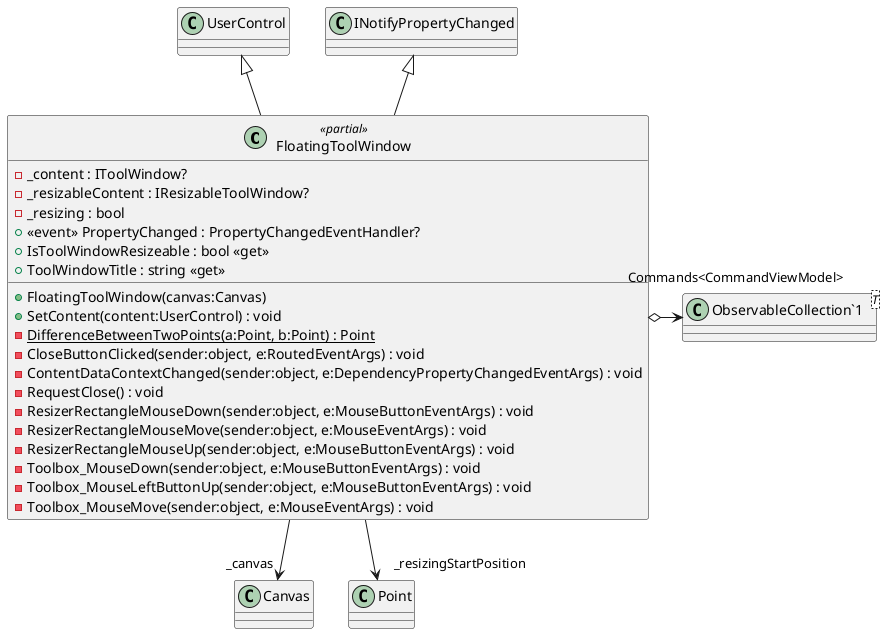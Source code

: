 @startuml
class FloatingToolWindow <<partial>> {
    - _content : IToolWindow?
    - _resizableContent : IResizableToolWindow?
    - _resizing : bool
    + FloatingToolWindow(canvas:Canvas)
    +  <<event>> PropertyChanged : PropertyChangedEventHandler? 
    + IsToolWindowResizeable : bool <<get>>
    + ToolWindowTitle : string <<get>>
    + SetContent(content:UserControl) : void
    - {static} DifferenceBetweenTwoPoints(a:Point, b:Point) : Point
    - CloseButtonClicked(sender:object, e:RoutedEventArgs) : void
    - ContentDataContextChanged(sender:object, e:DependencyPropertyChangedEventArgs) : void
    - RequestClose() : void
    - ResizerRectangleMouseDown(sender:object, e:MouseButtonEventArgs) : void
    - ResizerRectangleMouseMove(sender:object, e:MouseEventArgs) : void
    - ResizerRectangleMouseUp(sender:object, e:MouseButtonEventArgs) : void
    - Toolbox_MouseDown(sender:object, e:MouseButtonEventArgs) : void
    - Toolbox_MouseLeftButtonUp(sender:object, e:MouseButtonEventArgs) : void
    - Toolbox_MouseMove(sender:object, e:MouseEventArgs) : void
}
class "ObservableCollection`1"<T> {
}
UserControl <|-- FloatingToolWindow
INotifyPropertyChanged <|-- FloatingToolWindow
FloatingToolWindow --> "_canvas" Canvas
FloatingToolWindow --> "_resizingStartPosition" Point
FloatingToolWindow o-> "Commands<CommandViewModel>" "ObservableCollection`1"
@enduml
